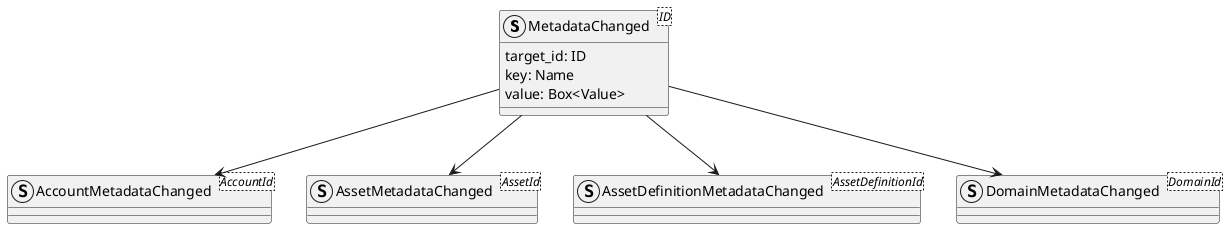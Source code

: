 @startuml

struct MetadataChanged<ID> {
    target_id: ID
    key: Name
    value: Box<Value>
}

struct AccountMetadataChanged<AccountId>
struct AssetMetadataChanged<AssetId>
struct AssetDefinitionMetadataChanged<AssetDefinitionId>
struct DomainMetadataChanged<DomainId>

MetadataChanged --> AccountMetadataChanged
MetadataChanged --> AssetMetadataChanged
MetadataChanged --> AssetDefinitionMetadataChanged
MetadataChanged --> DomainMetadataChanged

@enduml
